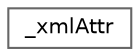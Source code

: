 digraph "Graphical Class Hierarchy"
{
 // LATEX_PDF_SIZE
  bgcolor="transparent";
  edge [fontname=Helvetica,fontsize=10,labelfontname=Helvetica,labelfontsize=10];
  node [fontname=Helvetica,fontsize=10,shape=box,height=0.2,width=0.4];
  rankdir="LR";
  Node0 [label="_xmlAttr",height=0.2,width=0.4,color="grey40", fillcolor="white", style="filled",URL="$struct__xml_attr.html",tooltip=" "];
}
